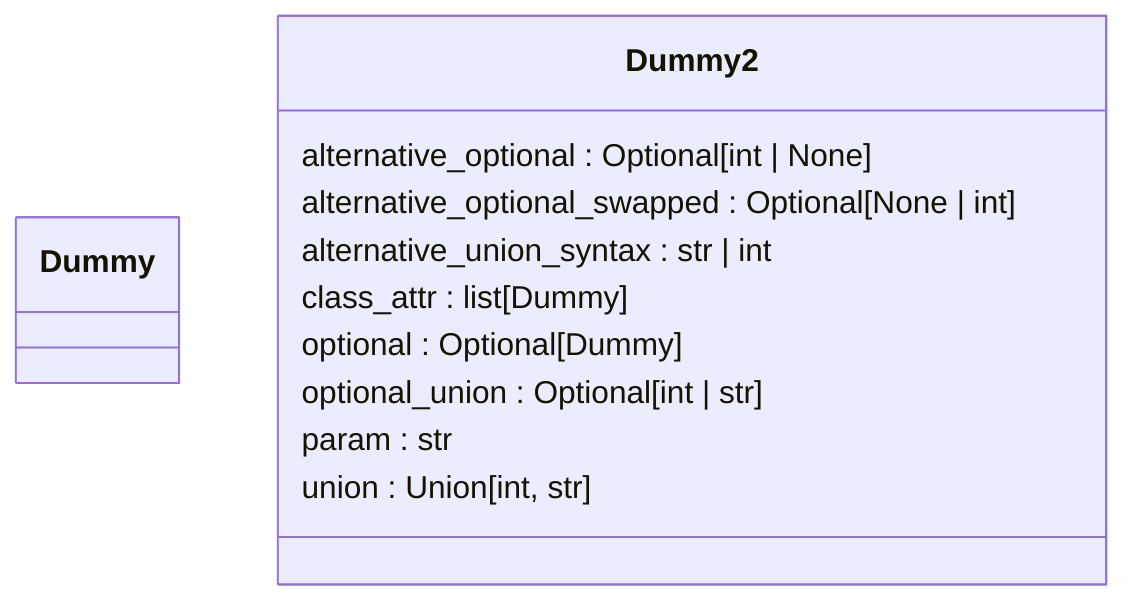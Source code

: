 classDiagram
  class Dummy {
  }
  class Dummy2 {
    alternative_optional : Optional[int | None]
    alternative_optional_swapped : Optional[None | int]
    alternative_union_syntax : str | int
    class_attr : list[Dummy]
    optional : Optional[Dummy]
    optional_union : Optional[int | str]
    param : str
    union : Union[int, str]
  }